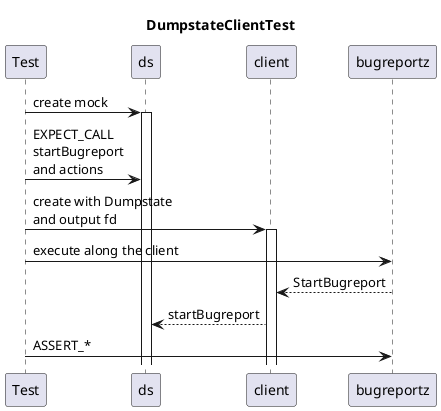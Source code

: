 @startuml
title DumpstateClientTest
Test -> ds ++ : create mock
Test -> ds: EXPECT_CALL\nstartBugreport\nand actions
Test -> client ++ : create with Dumpstate\nand output fd
Test -> bugreportz: execute along the client
bugreportz --> client: StartBugreport
client --> ds: startBugreport
Test -> bugreportz: ASSERT_*
@enduml
